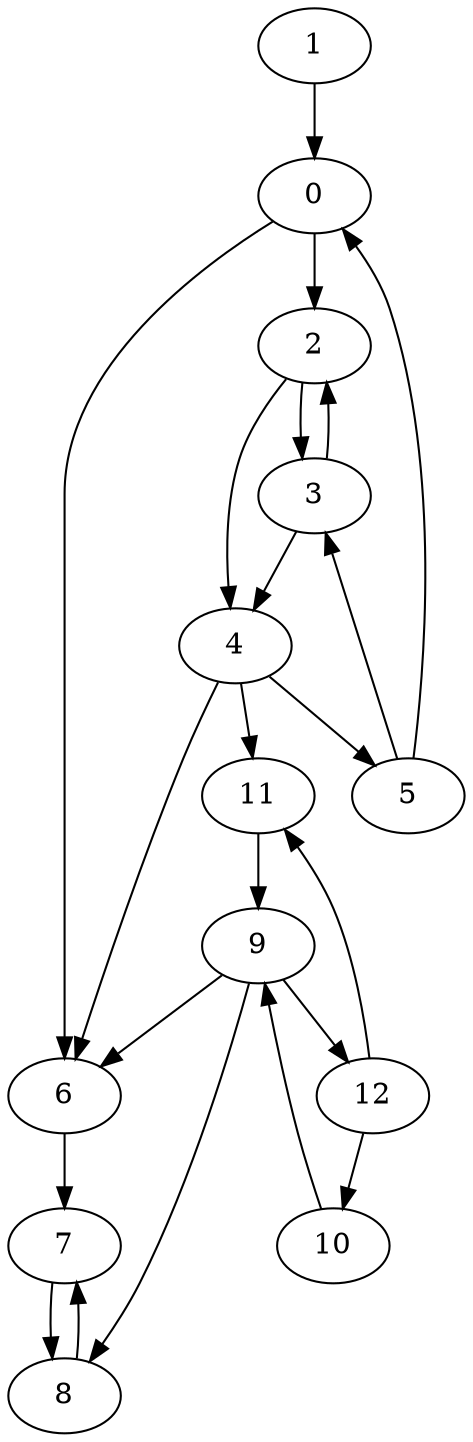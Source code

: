 digraph G {
"0" -> "2";
"0" -> "6";
"1" -> "0";
"2" -> "3";
"2" -> "4";
"3" -> "2";
"3" -> "4";
"4" -> "5";
"4" -> "6";
"4" -> "11";
"5" -> "0";
"5" -> "3";
"6" -> "7";
"7" -> "8";
"8" -> "7";
"9" -> "6";
"9" -> "8";
"9" -> "12";
"10" -> "9";
"11" -> "9";
"12" -> "10";
"12" -> "11";
}
